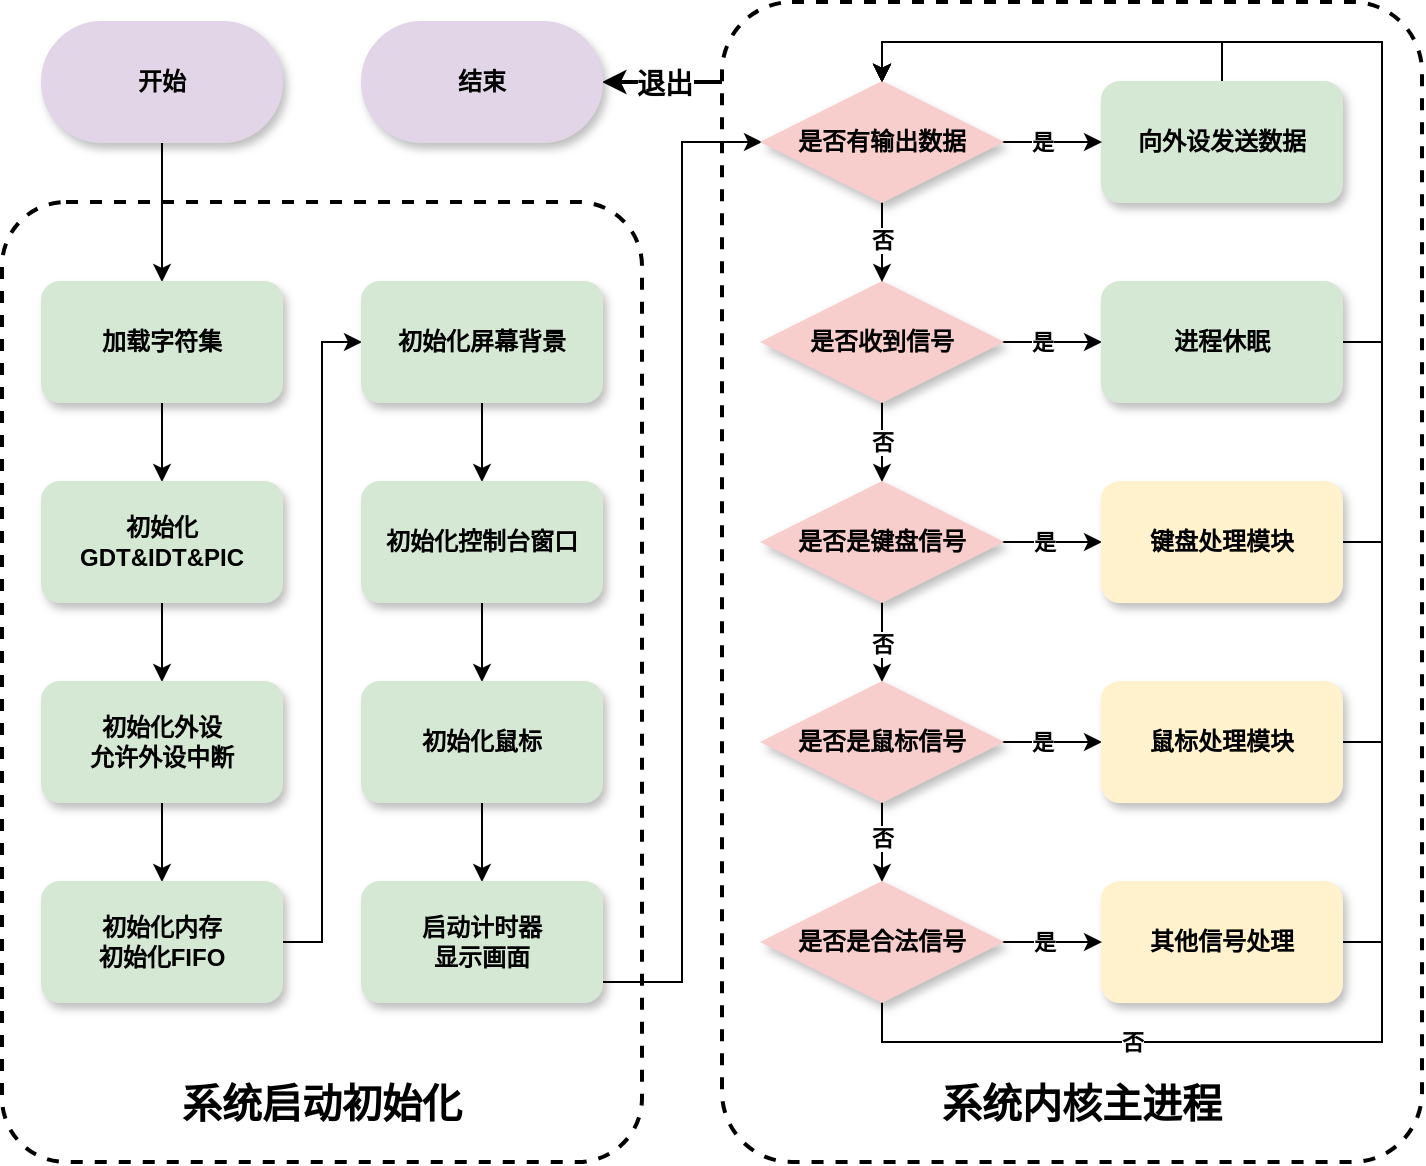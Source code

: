 <mxfile version="24.5.2" type="github">
  <diagram name="第 1 页" id="NKm04Z3kaPg4bJ9k3P6-">
    <mxGraphModel dx="1018" dy="633" grid="1" gridSize="10" guides="1" tooltips="1" connect="1" arrows="1" fold="1" page="0" pageScale="1" pageWidth="827" pageHeight="1169" math="0" shadow="0">
      <root>
        <mxCell id="0" />
        <mxCell id="1" parent="0" />
        <mxCell id="6GgYDGN8tT95gkKgJPhs-22" value="" style="rounded=1;whiteSpace=wrap;html=1;fillColor=none;dashed=1;strokeWidth=2;arcSize=10;fontStyle=1" vertex="1" parent="1">
          <mxGeometry x="500" y="80" width="350" height="580" as="geometry" />
        </mxCell>
        <mxCell id="6GgYDGN8tT95gkKgJPhs-19" value="" style="rounded=1;whiteSpace=wrap;html=1;fillColor=none;dashed=1;strokeWidth=2;arcSize=10;fontStyle=1" vertex="1" parent="1">
          <mxGeometry x="140" y="180" width="320" height="480" as="geometry" />
        </mxCell>
        <mxCell id="6GgYDGN8tT95gkKgJPhs-80" style="edgeStyle=orthogonalEdgeStyle;rounded=0;orthogonalLoop=1;jettySize=auto;html=1;exitX=0.5;exitY=1;exitDx=0;exitDy=0;" edge="1" parent="1" source="6GgYDGN8tT95gkKgJPhs-1" target="6GgYDGN8tT95gkKgJPhs-2">
          <mxGeometry relative="1" as="geometry" />
        </mxCell>
        <mxCell id="6GgYDGN8tT95gkKgJPhs-1" value="开始" style="rounded=1;whiteSpace=wrap;html=1;arcSize=50;shadow=1;fontStyle=1;fillColor=#E1D5E7;strokeColor=#E1D5E7;" vertex="1" parent="1">
          <mxGeometry x="160" y="90" width="120" height="60" as="geometry" />
        </mxCell>
        <mxCell id="6GgYDGN8tT95gkKgJPhs-13" style="edgeStyle=orthogonalEdgeStyle;rounded=0;orthogonalLoop=1;jettySize=auto;html=1;exitX=0.5;exitY=1;exitDx=0;exitDy=0;entryX=0.5;entryY=0;entryDx=0;entryDy=0;fontStyle=1" edge="1" parent="1" source="6GgYDGN8tT95gkKgJPhs-2" target="6GgYDGN8tT95gkKgJPhs-3">
          <mxGeometry relative="1" as="geometry" />
        </mxCell>
        <mxCell id="6GgYDGN8tT95gkKgJPhs-2" value="加载字符集" style="rounded=1;whiteSpace=wrap;html=1;shadow=1;fontStyle=1;fillColor=#D5E8D4;strokeColor=#D5E8D4;" vertex="1" parent="1">
          <mxGeometry x="160" y="220" width="120" height="60" as="geometry" />
        </mxCell>
        <mxCell id="6GgYDGN8tT95gkKgJPhs-14" style="edgeStyle=orthogonalEdgeStyle;rounded=0;orthogonalLoop=1;jettySize=auto;html=1;exitX=0.5;exitY=1;exitDx=0;exitDy=0;fontStyle=1" edge="1" parent="1" source="6GgYDGN8tT95gkKgJPhs-3" target="6GgYDGN8tT95gkKgJPhs-5">
          <mxGeometry relative="1" as="geometry" />
        </mxCell>
        <mxCell id="6GgYDGN8tT95gkKgJPhs-3" value="初始化&lt;br&gt;GDT&amp;amp;IDT&amp;amp;PIC" style="rounded=1;whiteSpace=wrap;html=1;shadow=1;fontStyle=1;fillColor=#D5E8D4;strokeColor=#D5E8D4;" vertex="1" parent="1">
          <mxGeometry x="160" y="320" width="120" height="60" as="geometry" />
        </mxCell>
        <mxCell id="6GgYDGN8tT95gkKgJPhs-15" style="edgeStyle=orthogonalEdgeStyle;rounded=0;orthogonalLoop=1;jettySize=auto;html=1;exitX=0.5;exitY=1;exitDx=0;exitDy=0;fontStyle=1" edge="1" parent="1" source="6GgYDGN8tT95gkKgJPhs-5" target="6GgYDGN8tT95gkKgJPhs-6">
          <mxGeometry relative="1" as="geometry" />
        </mxCell>
        <mxCell id="6GgYDGN8tT95gkKgJPhs-5" value="初始化外设&lt;br&gt;允许外设中断" style="rounded=1;whiteSpace=wrap;html=1;shadow=1;fontStyle=1;fillColor=#D5E8D4;strokeColor=#D5E8D4;" vertex="1" parent="1">
          <mxGeometry x="160" y="420" width="120" height="60" as="geometry" />
        </mxCell>
        <mxCell id="6GgYDGN8tT95gkKgJPhs-45" style="edgeStyle=orthogonalEdgeStyle;rounded=0;orthogonalLoop=1;jettySize=auto;html=1;exitX=1;exitY=0.5;exitDx=0;exitDy=0;entryX=0;entryY=0.5;entryDx=0;entryDy=0;fontStyle=1" edge="1" parent="1" source="6GgYDGN8tT95gkKgJPhs-6" target="6GgYDGN8tT95gkKgJPhs-7">
          <mxGeometry relative="1" as="geometry" />
        </mxCell>
        <mxCell id="6GgYDGN8tT95gkKgJPhs-6" value="初始化内存&lt;br&gt;初始化FIFO" style="rounded=1;whiteSpace=wrap;html=1;shadow=1;fontStyle=1;fillColor=#D5E8D4;strokeColor=#D5E8D4;" vertex="1" parent="1">
          <mxGeometry x="160" y="520" width="120" height="60" as="geometry" />
        </mxCell>
        <mxCell id="6GgYDGN8tT95gkKgJPhs-16" style="edgeStyle=orthogonalEdgeStyle;rounded=0;orthogonalLoop=1;jettySize=auto;html=1;exitX=0.5;exitY=1;exitDx=0;exitDy=0;fontStyle=1" edge="1" parent="1" source="6GgYDGN8tT95gkKgJPhs-7" target="6GgYDGN8tT95gkKgJPhs-8">
          <mxGeometry relative="1" as="geometry" />
        </mxCell>
        <mxCell id="6GgYDGN8tT95gkKgJPhs-7" value="初始化屏幕背景" style="rounded=1;whiteSpace=wrap;html=1;shadow=1;fontStyle=1;fillColor=#D5E8D4;strokeColor=#D5E8D4;" vertex="1" parent="1">
          <mxGeometry x="320" y="220" width="120" height="60" as="geometry" />
        </mxCell>
        <mxCell id="6GgYDGN8tT95gkKgJPhs-17" style="edgeStyle=orthogonalEdgeStyle;rounded=0;orthogonalLoop=1;jettySize=auto;html=1;exitX=0.5;exitY=1;exitDx=0;exitDy=0;fontStyle=1" edge="1" parent="1" source="6GgYDGN8tT95gkKgJPhs-8" target="6GgYDGN8tT95gkKgJPhs-9">
          <mxGeometry relative="1" as="geometry" />
        </mxCell>
        <mxCell id="6GgYDGN8tT95gkKgJPhs-8" value="初始化控制台窗口" style="rounded=1;whiteSpace=wrap;html=1;shadow=1;fontStyle=1;fillColor=#D5E8D4;strokeColor=#D5E8D4;" vertex="1" parent="1">
          <mxGeometry x="320" y="320" width="120" height="60" as="geometry" />
        </mxCell>
        <mxCell id="6GgYDGN8tT95gkKgJPhs-18" style="edgeStyle=orthogonalEdgeStyle;rounded=0;orthogonalLoop=1;jettySize=auto;html=1;exitX=0.5;exitY=1;exitDx=0;exitDy=0;fontStyle=1" edge="1" parent="1" source="6GgYDGN8tT95gkKgJPhs-9" target="6GgYDGN8tT95gkKgJPhs-10">
          <mxGeometry relative="1" as="geometry" />
        </mxCell>
        <mxCell id="6GgYDGN8tT95gkKgJPhs-9" value="初始化鼠标" style="rounded=1;whiteSpace=wrap;html=1;shadow=1;fontStyle=1;fillColor=#D5E8D4;strokeColor=#D5E8D4;" vertex="1" parent="1">
          <mxGeometry x="320" y="420" width="120" height="60" as="geometry" />
        </mxCell>
        <mxCell id="6GgYDGN8tT95gkKgJPhs-44" style="edgeStyle=orthogonalEdgeStyle;rounded=0;orthogonalLoop=1;jettySize=auto;html=1;exitX=1;exitY=0.5;exitDx=0;exitDy=0;entryX=0;entryY=0.5;entryDx=0;entryDy=0;fontStyle=1" edge="1" parent="1" source="6GgYDGN8tT95gkKgJPhs-10" target="6GgYDGN8tT95gkKgJPhs-35">
          <mxGeometry relative="1" as="geometry">
            <Array as="points">
              <mxPoint x="480" y="570" />
              <mxPoint x="480" y="150" />
            </Array>
          </mxGeometry>
        </mxCell>
        <mxCell id="6GgYDGN8tT95gkKgJPhs-10" value="启动计时器&lt;br&gt;显示画面" style="rounded=1;whiteSpace=wrap;html=1;shadow=1;fontStyle=1;fillColor=#D5E8D4;strokeColor=#D5E8D4;" vertex="1" parent="1">
          <mxGeometry x="320" y="520" width="120" height="60" as="geometry" />
        </mxCell>
        <mxCell id="6GgYDGN8tT95gkKgJPhs-20" value="&lt;font style=&quot;font-size: 20px;&quot;&gt;系统启动初始化&lt;/font&gt;" style="text;html=1;align=center;verticalAlign=middle;whiteSpace=wrap;rounded=0;fontStyle=1" vertex="1" parent="1">
          <mxGeometry x="225" y="630" width="150" as="geometry" />
        </mxCell>
        <mxCell id="6GgYDGN8tT95gkKgJPhs-38" style="edgeStyle=orthogonalEdgeStyle;rounded=0;orthogonalLoop=1;jettySize=auto;html=1;exitX=0.5;exitY=1;exitDx=0;exitDy=0;fontStyle=1" edge="1" parent="1" source="6GgYDGN8tT95gkKgJPhs-21" target="6GgYDGN8tT95gkKgJPhs-23">
          <mxGeometry relative="1" as="geometry" />
        </mxCell>
        <mxCell id="6GgYDGN8tT95gkKgJPhs-56" value="否" style="edgeLabel;html=1;align=center;verticalAlign=middle;resizable=0;points=[];fontStyle=1" vertex="1" connectable="0" parent="6GgYDGN8tT95gkKgJPhs-38">
          <mxGeometry x="-0.01" y="-1" relative="1" as="geometry">
            <mxPoint x="1" as="offset" />
          </mxGeometry>
        </mxCell>
        <mxCell id="6GgYDGN8tT95gkKgJPhs-41" style="edgeStyle=orthogonalEdgeStyle;rounded=0;orthogonalLoop=1;jettySize=auto;html=1;exitX=1;exitY=0.5;exitDx=0;exitDy=0;fontStyle=1" edge="1" parent="1" source="6GgYDGN8tT95gkKgJPhs-21" target="6GgYDGN8tT95gkKgJPhs-40">
          <mxGeometry relative="1" as="geometry" />
        </mxCell>
        <mxCell id="6GgYDGN8tT95gkKgJPhs-61" value="是" style="edgeLabel;html=1;align=center;verticalAlign=middle;resizable=0;points=[];fontStyle=1" vertex="1" connectable="0" parent="6GgYDGN8tT95gkKgJPhs-41">
          <mxGeometry x="-0.081" relative="1" as="geometry">
            <mxPoint x="-3" as="offset" />
          </mxGeometry>
        </mxCell>
        <mxCell id="6GgYDGN8tT95gkKgJPhs-21" value="是否收到信号" style="rhombus;whiteSpace=wrap;html=1;fillColor=#F8CECC;strokeColor=#F8CECC;shadow=1;fontStyle=1" vertex="1" parent="1">
          <mxGeometry x="520" y="220" width="120" height="60" as="geometry" />
        </mxCell>
        <mxCell id="6GgYDGN8tT95gkKgJPhs-39" style="edgeStyle=orthogonalEdgeStyle;rounded=0;orthogonalLoop=1;jettySize=auto;html=1;exitX=0.5;exitY=1;exitDx=0;exitDy=0;fontStyle=1" edge="1" parent="1" source="6GgYDGN8tT95gkKgJPhs-23" target="6GgYDGN8tT95gkKgJPhs-24">
          <mxGeometry relative="1" as="geometry" />
        </mxCell>
        <mxCell id="6GgYDGN8tT95gkKgJPhs-57" value="否" style="edgeLabel;html=1;align=center;verticalAlign=middle;resizable=0;points=[];fontStyle=1" vertex="1" connectable="0" parent="6GgYDGN8tT95gkKgJPhs-39">
          <mxGeometry x="0.013" relative="1" as="geometry">
            <mxPoint as="offset" />
          </mxGeometry>
        </mxCell>
        <mxCell id="6GgYDGN8tT95gkKgJPhs-62" style="edgeStyle=orthogonalEdgeStyle;rounded=0;orthogonalLoop=1;jettySize=auto;html=1;exitX=1;exitY=0.5;exitDx=0;exitDy=0;entryX=0;entryY=0.5;entryDx=0;entryDy=0;fontStyle=1" edge="1" parent="1" source="6GgYDGN8tT95gkKgJPhs-23" target="6GgYDGN8tT95gkKgJPhs-29">
          <mxGeometry relative="1" as="geometry" />
        </mxCell>
        <mxCell id="6GgYDGN8tT95gkKgJPhs-63" value="是" style="edgeLabel;html=1;align=center;verticalAlign=middle;resizable=0;points=[];fontStyle=1" vertex="1" connectable="0" parent="6GgYDGN8tT95gkKgJPhs-62">
          <mxGeometry x="-0.169" relative="1" as="geometry">
            <mxPoint as="offset" />
          </mxGeometry>
        </mxCell>
        <mxCell id="6GgYDGN8tT95gkKgJPhs-23" value="是否是键盘信号" style="rhombus;whiteSpace=wrap;html=1;fillColor=#F8CECC;strokeColor=#F8CECC;shadow=1;fontStyle=1" vertex="1" parent="1">
          <mxGeometry x="520" y="320" width="120" height="60" as="geometry" />
        </mxCell>
        <mxCell id="6GgYDGN8tT95gkKgJPhs-53" style="edgeStyle=orthogonalEdgeStyle;rounded=0;orthogonalLoop=1;jettySize=auto;html=1;exitX=0.5;exitY=1;exitDx=0;exitDy=0;fontStyle=1" edge="1" parent="1" source="6GgYDGN8tT95gkKgJPhs-24" target="6GgYDGN8tT95gkKgJPhs-51">
          <mxGeometry relative="1" as="geometry" />
        </mxCell>
        <mxCell id="6GgYDGN8tT95gkKgJPhs-58" value="否" style="edgeLabel;html=1;align=center;verticalAlign=middle;resizable=0;points=[];fontStyle=1" vertex="1" connectable="0" parent="6GgYDGN8tT95gkKgJPhs-53">
          <mxGeometry x="-0.129" y="1" relative="1" as="geometry">
            <mxPoint x="-1" as="offset" />
          </mxGeometry>
        </mxCell>
        <mxCell id="6GgYDGN8tT95gkKgJPhs-64" style="edgeStyle=orthogonalEdgeStyle;rounded=0;orthogonalLoop=1;jettySize=auto;html=1;exitX=1;exitY=0.5;exitDx=0;exitDy=0;fontStyle=1" edge="1" parent="1" source="6GgYDGN8tT95gkKgJPhs-24" target="6GgYDGN8tT95gkKgJPhs-30">
          <mxGeometry relative="1" as="geometry" />
        </mxCell>
        <mxCell id="6GgYDGN8tT95gkKgJPhs-65" value="是" style="edgeLabel;html=1;align=center;verticalAlign=middle;resizable=0;points=[];fontStyle=1" vertex="1" connectable="0" parent="6GgYDGN8tT95gkKgJPhs-64">
          <mxGeometry x="-0.194" relative="1" as="geometry">
            <mxPoint as="offset" />
          </mxGeometry>
        </mxCell>
        <mxCell id="6GgYDGN8tT95gkKgJPhs-24" value="是否是鼠标信号" style="rhombus;whiteSpace=wrap;html=1;fillColor=#F8CECC;strokeColor=#F8CECC;shadow=1;fontStyle=1" vertex="1" parent="1">
          <mxGeometry x="520" y="420" width="120" height="60" as="geometry" />
        </mxCell>
        <mxCell id="6GgYDGN8tT95gkKgJPhs-50" style="edgeStyle=orthogonalEdgeStyle;rounded=0;orthogonalLoop=1;jettySize=auto;html=1;exitX=1;exitY=0.5;exitDx=0;exitDy=0;entryX=0.5;entryY=0;entryDx=0;entryDy=0;fontStyle=1" edge="1" parent="1" source="6GgYDGN8tT95gkKgJPhs-27" target="6GgYDGN8tT95gkKgJPhs-35">
          <mxGeometry relative="1" as="geometry">
            <Array as="points">
              <mxPoint x="830" y="550" />
              <mxPoint x="830" y="100" />
              <mxPoint x="580" y="100" />
            </Array>
          </mxGeometry>
        </mxCell>
        <mxCell id="6GgYDGN8tT95gkKgJPhs-27" value="其他信号处理" style="rounded=1;whiteSpace=wrap;html=1;shadow=1;fontStyle=1;fillColor=#FFF2CC;strokeColor=#FFF2CC;align=center;verticalAlign=middle;fontFamily=Helvetica;fontSize=12;fontColor=default;" vertex="1" parent="1">
          <mxGeometry x="690" y="520" width="120" height="60" as="geometry" />
        </mxCell>
        <mxCell id="6GgYDGN8tT95gkKgJPhs-48" style="edgeStyle=orthogonalEdgeStyle;rounded=0;orthogonalLoop=1;jettySize=auto;html=1;exitX=1;exitY=0.5;exitDx=0;exitDy=0;entryX=0.5;entryY=0;entryDx=0;entryDy=0;fontStyle=1" edge="1" parent="1" source="6GgYDGN8tT95gkKgJPhs-29" target="6GgYDGN8tT95gkKgJPhs-35">
          <mxGeometry relative="1" as="geometry" />
        </mxCell>
        <mxCell id="6GgYDGN8tT95gkKgJPhs-29" value="键盘处理模块" style="rounded=1;whiteSpace=wrap;html=1;shadow=1;fontStyle=1;fillColor=#FFF2CC;strokeColor=#FFF2CC;" vertex="1" parent="1">
          <mxGeometry x="690" y="320" width="120" height="60" as="geometry" />
        </mxCell>
        <mxCell id="6GgYDGN8tT95gkKgJPhs-49" style="edgeStyle=orthogonalEdgeStyle;rounded=0;orthogonalLoop=1;jettySize=auto;html=1;exitX=1;exitY=0.5;exitDx=0;exitDy=0;entryX=0.5;entryY=0;entryDx=0;entryDy=0;fontStyle=1" edge="1" parent="1" source="6GgYDGN8tT95gkKgJPhs-30" target="6GgYDGN8tT95gkKgJPhs-35">
          <mxGeometry relative="1" as="geometry" />
        </mxCell>
        <mxCell id="6GgYDGN8tT95gkKgJPhs-30" value="鼠标处理模块" style="rounded=1;whiteSpace=wrap;html=1;shadow=1;fontStyle=1;fillColor=#FFF2CC;strokeColor=#FFF2CC;" vertex="1" parent="1">
          <mxGeometry x="690" y="420" width="120" height="60" as="geometry" />
        </mxCell>
        <mxCell id="6GgYDGN8tT95gkKgJPhs-46" style="edgeStyle=orthogonalEdgeStyle;rounded=0;orthogonalLoop=1;jettySize=auto;html=1;exitX=0.5;exitY=0;exitDx=0;exitDy=0;entryX=0.5;entryY=0;entryDx=0;entryDy=0;fontStyle=1" edge="1" parent="1" source="6GgYDGN8tT95gkKgJPhs-32" target="6GgYDGN8tT95gkKgJPhs-35">
          <mxGeometry relative="1" as="geometry" />
        </mxCell>
        <mxCell id="6GgYDGN8tT95gkKgJPhs-32" value="向外设发送数据" style="rounded=1;whiteSpace=wrap;html=1;shadow=1;fontStyle=1;fillColor=#D5E8D4;strokeColor=#D5E8D4;" vertex="1" parent="1">
          <mxGeometry x="690" y="120" width="120" height="60" as="geometry" />
        </mxCell>
        <mxCell id="6GgYDGN8tT95gkKgJPhs-36" value="是" style="edgeStyle=orthogonalEdgeStyle;rounded=0;orthogonalLoop=1;jettySize=auto;html=1;exitX=1;exitY=0.5;exitDx=0;exitDy=0;fontStyle=1" edge="1" parent="1" source="6GgYDGN8tT95gkKgJPhs-35" target="6GgYDGN8tT95gkKgJPhs-32">
          <mxGeometry x="-0.2" relative="1" as="geometry">
            <Array as="points">
              <mxPoint x="660" y="150" />
              <mxPoint x="660" y="150" />
            </Array>
            <mxPoint as="offset" />
          </mxGeometry>
        </mxCell>
        <mxCell id="6GgYDGN8tT95gkKgJPhs-37" style="edgeStyle=orthogonalEdgeStyle;rounded=0;orthogonalLoop=1;jettySize=auto;html=1;exitX=0.5;exitY=1;exitDx=0;exitDy=0;fontStyle=1" edge="1" parent="1" source="6GgYDGN8tT95gkKgJPhs-35" target="6GgYDGN8tT95gkKgJPhs-21">
          <mxGeometry relative="1" as="geometry" />
        </mxCell>
        <mxCell id="6GgYDGN8tT95gkKgJPhs-55" value="否" style="edgeLabel;html=1;align=center;verticalAlign=middle;resizable=0;points=[];fontStyle=1" vertex="1" connectable="0" parent="6GgYDGN8tT95gkKgJPhs-37">
          <mxGeometry x="-0.247" y="1" relative="1" as="geometry">
            <mxPoint x="-1" y="4" as="offset" />
          </mxGeometry>
        </mxCell>
        <mxCell id="6GgYDGN8tT95gkKgJPhs-35" value="是否有输出数据" style="rhombus;whiteSpace=wrap;html=1;fillColor=#F8CECC;strokeColor=#F8CECC;shadow=1;fontStyle=1" vertex="1" parent="1">
          <mxGeometry x="520" y="120" width="120" height="60" as="geometry" />
        </mxCell>
        <mxCell id="6GgYDGN8tT95gkKgJPhs-42" style="edgeStyle=orthogonalEdgeStyle;rounded=0;orthogonalLoop=1;jettySize=auto;html=1;exitX=1;exitY=0.5;exitDx=0;exitDy=0;entryX=0.5;entryY=0;entryDx=0;entryDy=0;fontStyle=1" edge="1" parent="1" source="6GgYDGN8tT95gkKgJPhs-40" target="6GgYDGN8tT95gkKgJPhs-35">
          <mxGeometry relative="1" as="geometry" />
        </mxCell>
        <mxCell id="6GgYDGN8tT95gkKgJPhs-40" value="进程休眠" style="rounded=1;whiteSpace=wrap;html=1;shadow=1;fontStyle=1;fillColor=#D5E8D4;strokeColor=#D5E8D4;" vertex="1" parent="1">
          <mxGeometry x="690" y="220" width="120" height="60" as="geometry" />
        </mxCell>
        <mxCell id="6GgYDGN8tT95gkKgJPhs-52" style="edgeStyle=orthogonalEdgeStyle;rounded=0;orthogonalLoop=1;jettySize=auto;html=1;exitX=1;exitY=0.5;exitDx=0;exitDy=0;fontStyle=1" edge="1" parent="1" source="6GgYDGN8tT95gkKgJPhs-51" target="6GgYDGN8tT95gkKgJPhs-27">
          <mxGeometry relative="1" as="geometry" />
        </mxCell>
        <mxCell id="6GgYDGN8tT95gkKgJPhs-66" value="是" style="edgeLabel;html=1;align=center;verticalAlign=middle;resizable=0;points=[];fontStyle=1" vertex="1" connectable="0" parent="6GgYDGN8tT95gkKgJPhs-52">
          <mxGeometry x="-0.189" relative="1" as="geometry">
            <mxPoint as="offset" />
          </mxGeometry>
        </mxCell>
        <mxCell id="6GgYDGN8tT95gkKgJPhs-54" style="edgeStyle=orthogonalEdgeStyle;rounded=0;orthogonalLoop=1;jettySize=auto;html=1;exitX=0.5;exitY=1;exitDx=0;exitDy=0;entryX=0.5;entryY=0;entryDx=0;entryDy=0;fontStyle=1" edge="1" parent="1" source="6GgYDGN8tT95gkKgJPhs-51" target="6GgYDGN8tT95gkKgJPhs-35">
          <mxGeometry relative="1" as="geometry">
            <Array as="points">
              <mxPoint x="580" y="600" />
              <mxPoint x="830" y="600" />
              <mxPoint x="830" y="100" />
              <mxPoint x="580" y="100" />
            </Array>
          </mxGeometry>
        </mxCell>
        <mxCell id="6GgYDGN8tT95gkKgJPhs-68" value="&lt;b&gt;否&lt;/b&gt;" style="edgeLabel;html=1;align=center;verticalAlign=middle;resizable=0;points=[];" vertex="1" connectable="0" parent="6GgYDGN8tT95gkKgJPhs-54">
          <mxGeometry x="-0.722" relative="1" as="geometry">
            <mxPoint as="offset" />
          </mxGeometry>
        </mxCell>
        <mxCell id="6GgYDGN8tT95gkKgJPhs-51" value="是否是合法信号" style="rhombus;whiteSpace=wrap;html=1;fillColor=#F8CECC;strokeColor=#F8CECC;shadow=1;fontStyle=1" vertex="1" parent="1">
          <mxGeometry x="520" y="520" width="120" height="60" as="geometry" />
        </mxCell>
        <mxCell id="6GgYDGN8tT95gkKgJPhs-69" value="&lt;font style=&quot;font-size: 20px;&quot;&gt;系统内核主进程&lt;/font&gt;" style="text;html=1;align=center;verticalAlign=middle;whiteSpace=wrap;rounded=0;fontStyle=1" vertex="1" parent="1">
          <mxGeometry x="605" y="615" width="150" height="30" as="geometry" />
        </mxCell>
        <mxCell id="6GgYDGN8tT95gkKgJPhs-77" style="edgeStyle=orthogonalEdgeStyle;rounded=0;orthogonalLoop=1;jettySize=auto;html=1;exitX=1;exitY=0.5;exitDx=0;exitDy=0;entryX=-0.001;entryY=0.897;entryDx=0;entryDy=0;entryPerimeter=0;endArrow=none;endFill=0;strokeWidth=2;startArrow=classic;startFill=1;" edge="1" parent="1" source="6GgYDGN8tT95gkKgJPhs-79">
          <mxGeometry relative="1" as="geometry">
            <mxPoint x="440" y="120" as="sourcePoint" />
            <mxPoint x="500" y="120" as="targetPoint" />
            <Array as="points" />
          </mxGeometry>
        </mxCell>
        <mxCell id="6GgYDGN8tT95gkKgJPhs-78" value="&lt;b&gt;&lt;font style=&quot;font-size: 14px;&quot;&gt;退出&lt;/font&gt;&lt;/b&gt;" style="edgeLabel;html=1;align=center;verticalAlign=middle;resizable=0;points=[];" vertex="1" connectable="0" parent="6GgYDGN8tT95gkKgJPhs-77">
          <mxGeometry x="0.033" relative="1" as="geometry">
            <mxPoint as="offset" />
          </mxGeometry>
        </mxCell>
        <mxCell id="6GgYDGN8tT95gkKgJPhs-79" value="结束" style="rounded=1;whiteSpace=wrap;html=1;arcSize=50;shadow=1;fontStyle=1;fillColor=#E1D5E7;strokeColor=#E1D5E7;" vertex="1" parent="1">
          <mxGeometry x="320" y="90" width="120" height="60" as="geometry" />
        </mxCell>
      </root>
    </mxGraphModel>
  </diagram>
</mxfile>
